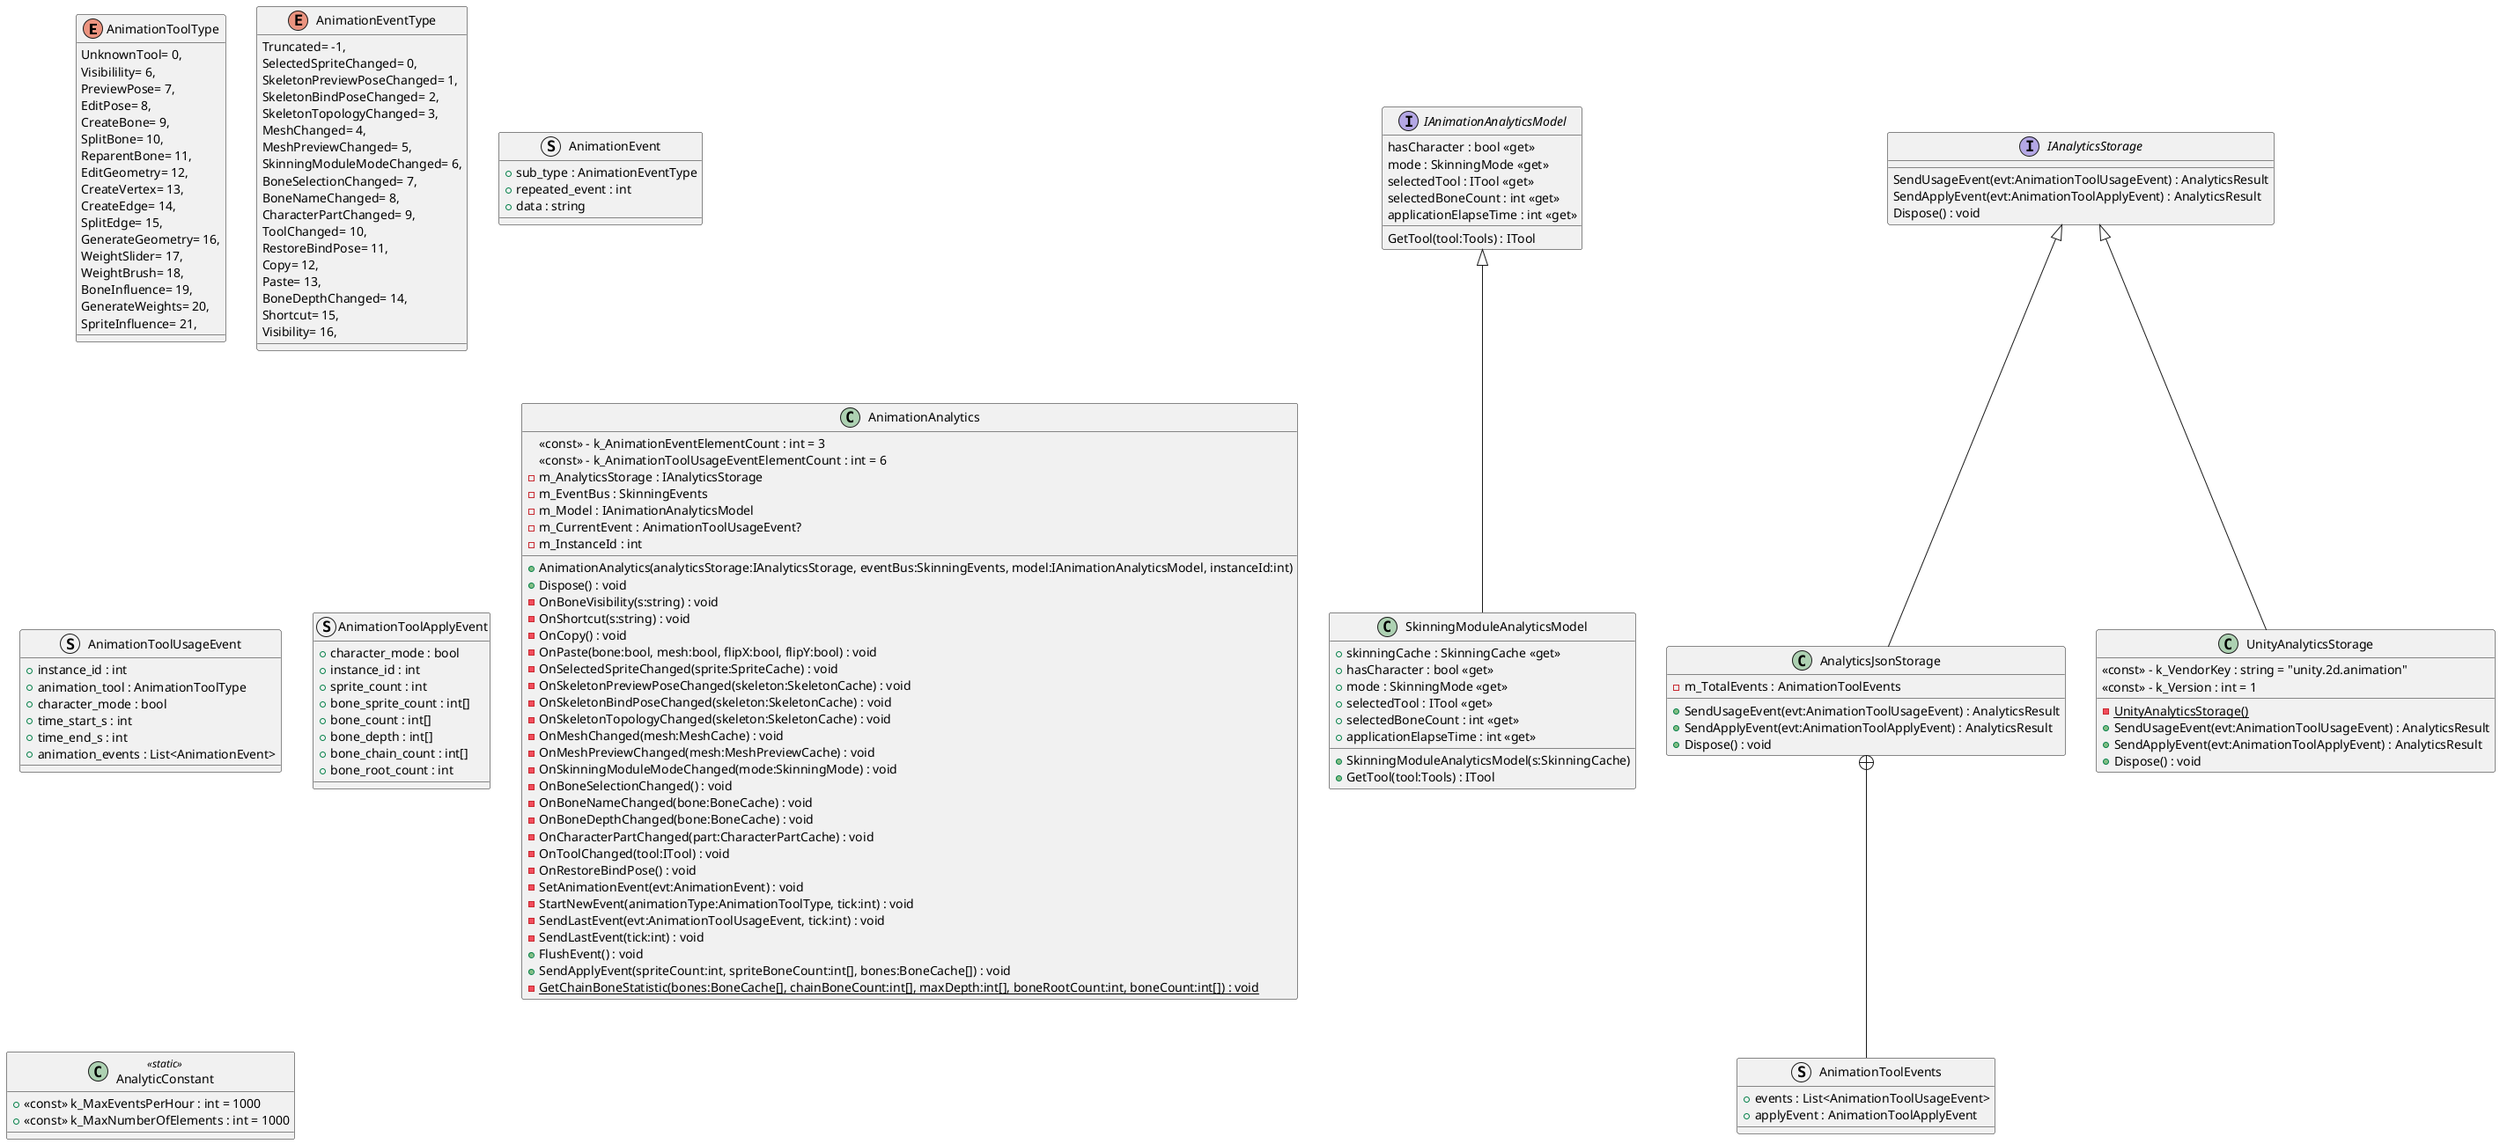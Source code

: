 @startuml
enum AnimationToolType {
    UnknownTool= 0,
    Visibilility= 6,
    PreviewPose= 7,
    EditPose= 8,
    CreateBone= 9,
    SplitBone= 10,
    ReparentBone= 11,
    EditGeometry= 12,
    CreateVertex= 13,
    CreateEdge= 14,
    SplitEdge= 15,
    GenerateGeometry= 16,
    WeightSlider= 17,
    WeightBrush= 18,
    BoneInfluence= 19,
    GenerateWeights= 20,
    SpriteInfluence= 21,
}
enum AnimationEventType {
    Truncated= -1,
    SelectedSpriteChanged= 0,
    SkeletonPreviewPoseChanged= 1,
    SkeletonBindPoseChanged= 2,
    SkeletonTopologyChanged= 3,
    MeshChanged= 4,
    MeshPreviewChanged= 5,
    SkinningModuleModeChanged= 6,
    BoneSelectionChanged= 7,
    BoneNameChanged= 8,
    CharacterPartChanged= 9,
    ToolChanged= 10,
    RestoreBindPose= 11,
    Copy= 12,
    Paste= 13,
    BoneDepthChanged= 14,
    Shortcut= 15,
    Visibility= 16,
}
struct AnimationEvent {
    + sub_type : AnimationEventType
    + repeated_event : int
    + data : string
}
struct AnimationToolUsageEvent {
    + instance_id : int
    + animation_tool : AnimationToolType
    + character_mode : bool
    + time_start_s : int
    + time_end_s : int
    + animation_events : List<AnimationEvent>
}
struct AnimationToolApplyEvent {
    + character_mode : bool
    + instance_id : int
    + sprite_count : int
    + bone_sprite_count : int[]
    + bone_count : int[]
    + bone_depth : int[]
    + bone_chain_count : int[]
    + bone_root_count : int
}
interface IAnimationAnalyticsModel {
    hasCharacter : bool <<get>>
    mode : SkinningMode <<get>>
    selectedTool : ITool <<get>>
    GetTool(tool:Tools) : ITool
    selectedBoneCount : int <<get>>
    applicationElapseTime : int <<get>>
}
class SkinningModuleAnalyticsModel {
    + skinningCache : SkinningCache <<get>>
    + hasCharacter : bool <<get>>
    + mode : SkinningMode <<get>>
    + selectedTool : ITool <<get>>
    + SkinningModuleAnalyticsModel(s:SkinningCache)
    + GetTool(tool:Tools) : ITool
    + selectedBoneCount : int <<get>>
    + applicationElapseTime : int <<get>>
}
class AnimationAnalytics {
    <<const>> - k_AnimationEventElementCount : int = 3
    <<const>> - k_AnimationToolUsageEventElementCount : int = 6
    - m_AnalyticsStorage : IAnalyticsStorage
    - m_EventBus : SkinningEvents
    - m_Model : IAnimationAnalyticsModel
    - m_CurrentEvent : AnimationToolUsageEvent?
    - m_InstanceId : int
    + AnimationAnalytics(analyticsStorage:IAnalyticsStorage, eventBus:SkinningEvents, model:IAnimationAnalyticsModel, instanceId:int)
    + Dispose() : void
    - OnBoneVisibility(s:string) : void
    - OnShortcut(s:string) : void
    - OnCopy() : void
    - OnPaste(bone:bool, mesh:bool, flipX:bool, flipY:bool) : void
    - OnSelectedSpriteChanged(sprite:SpriteCache) : void
    - OnSkeletonPreviewPoseChanged(skeleton:SkeletonCache) : void
    - OnSkeletonBindPoseChanged(skeleton:SkeletonCache) : void
    - OnSkeletonTopologyChanged(skeleton:SkeletonCache) : void
    - OnMeshChanged(mesh:MeshCache) : void
    - OnMeshPreviewChanged(mesh:MeshPreviewCache) : void
    - OnSkinningModuleModeChanged(mode:SkinningMode) : void
    - OnBoneSelectionChanged() : void
    - OnBoneNameChanged(bone:BoneCache) : void
    - OnBoneDepthChanged(bone:BoneCache) : void
    - OnCharacterPartChanged(part:CharacterPartCache) : void
    - OnToolChanged(tool:ITool) : void
    - OnRestoreBindPose() : void
    - SetAnimationEvent(evt:AnimationEvent) : void
    - StartNewEvent(animationType:AnimationToolType, tick:int) : void
    - SendLastEvent(evt:AnimationToolUsageEvent, tick:int) : void
    - SendLastEvent(tick:int) : void
    + FlushEvent() : void
    + SendApplyEvent(spriteCount:int, spriteBoneCount:int[], bones:BoneCache[]) : void
    {static} - GetChainBoneStatistic(bones:BoneCache[], chainBoneCount:int[], maxDepth:int[], boneRootCount:int, boneCount:int[]) : void
}
interface IAnalyticsStorage {
    SendUsageEvent(evt:AnimationToolUsageEvent) : AnalyticsResult
    SendApplyEvent(evt:AnimationToolApplyEvent) : AnalyticsResult
    Dispose() : void
}
class AnalyticConstant <<static>> {
    + <<const>> k_MaxEventsPerHour : int = 1000
    + <<const>> k_MaxNumberOfElements : int = 1000
}
class AnalyticsJsonStorage {
    - m_TotalEvents : AnimationToolEvents
    + SendUsageEvent(evt:AnimationToolUsageEvent) : AnalyticsResult
    + SendApplyEvent(evt:AnimationToolApplyEvent) : AnalyticsResult
    + Dispose() : void
}
class UnityAnalyticsStorage {
    <<const>> - k_VendorKey : string = "unity.2d.animation"
    <<const>> - k_Version : int = 1
    {static} - UnityAnalyticsStorage()
    + SendUsageEvent(evt:AnimationToolUsageEvent) : AnalyticsResult
    + SendApplyEvent(evt:AnimationToolApplyEvent) : AnalyticsResult
    + Dispose() : void
}
struct AnimationToolEvents {
    + events : List<AnimationToolUsageEvent>
    + applyEvent : AnimationToolApplyEvent
}
IAnimationAnalyticsModel <|-- SkinningModuleAnalyticsModel
IAnalyticsStorage <|-- AnalyticsJsonStorage
IAnalyticsStorage <|-- UnityAnalyticsStorage
AnalyticsJsonStorage +-- AnimationToolEvents
@enduml
